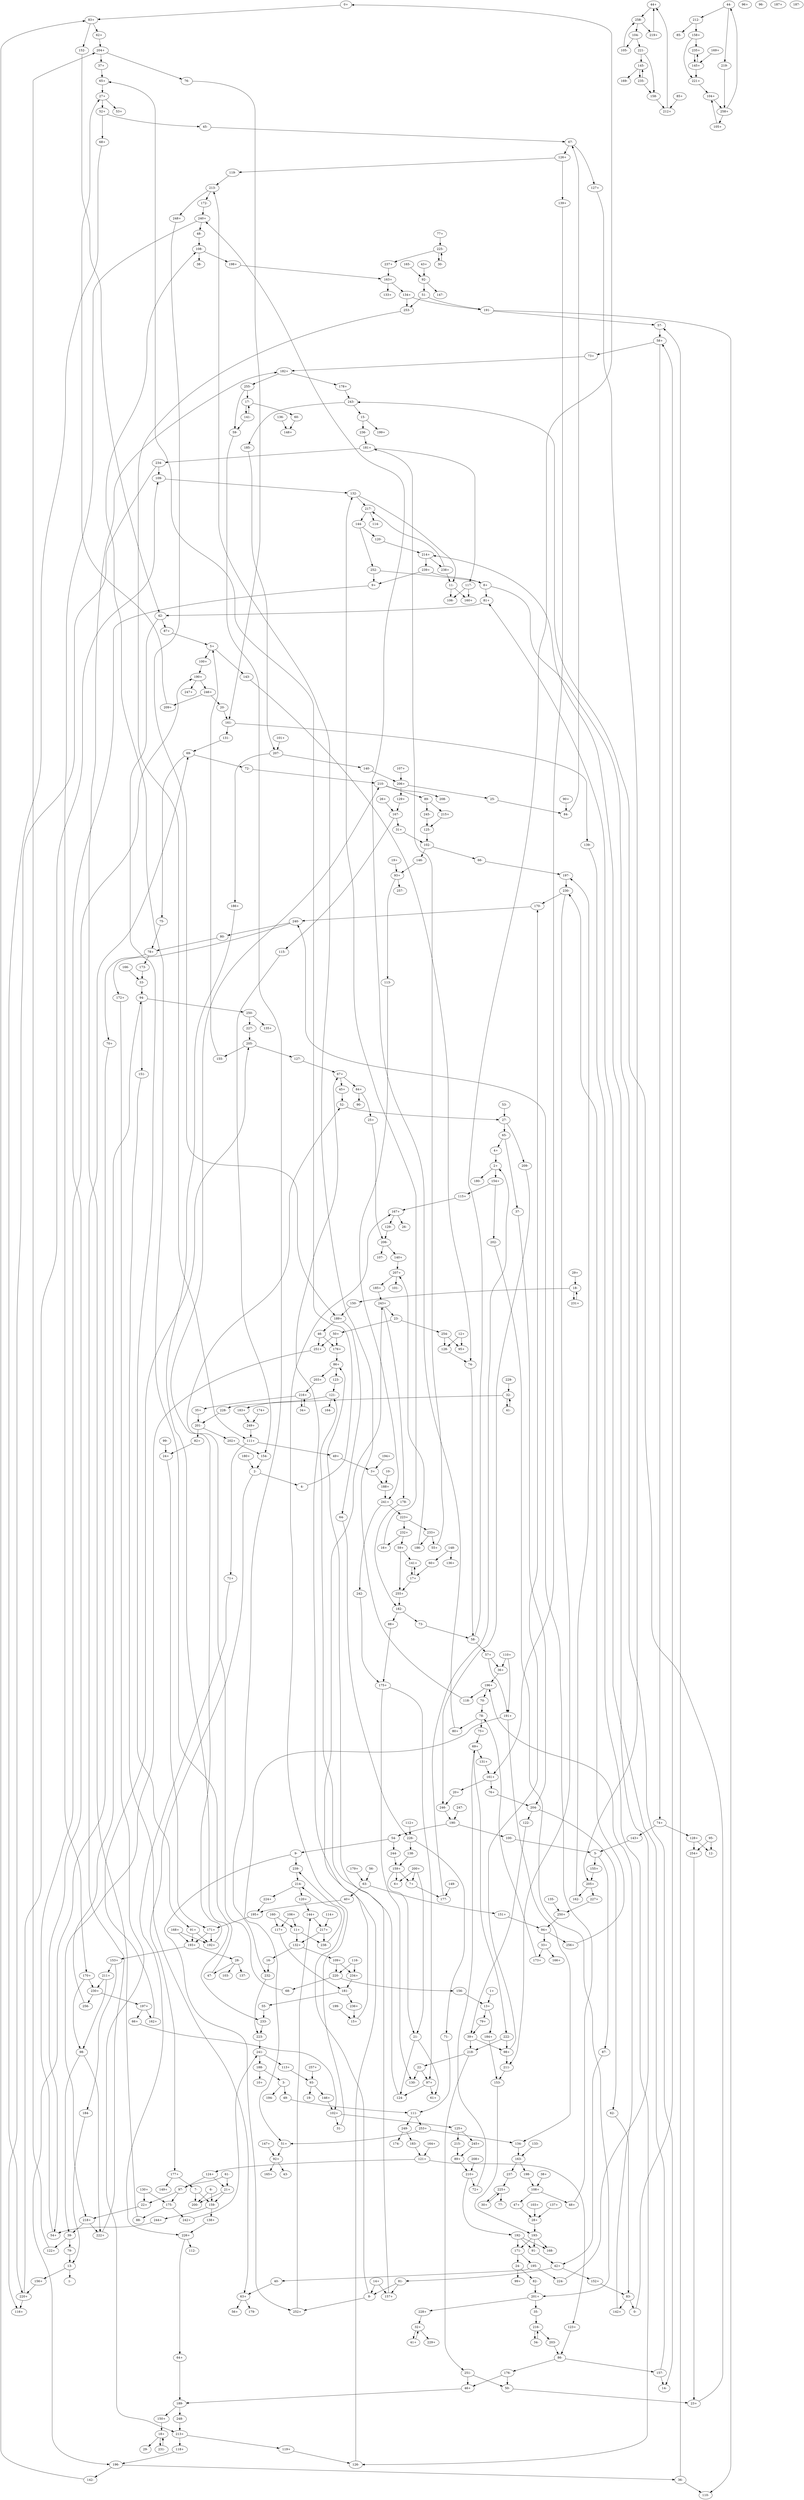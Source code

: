 digraph adj {
graph [k=37]
edge [d=-36]
"0+" [l=98 C=1836]
"0-" [l=98 C=1836]
"1+" [l=4825 C=112791]
"1-" [l=4825 C=112791]
"2+" [l=38 C=110]
"2-" [l=38 C=110]
"3+" [l=37 C=83]
"3-" [l=37 C=83]
"4+" [l=119 C=2108]
"4-" [l=119 C=2108]
"5+" [l=39 C=129]
"5-" [l=39 C=129]
"6+" [l=1548 C=33336]
"6-" [l=1548 C=33336]
"7+" [l=39 C=39]
"7-" [l=39 C=39]
"8+" [l=236 C=4461]
"8-" [l=236 C=4461]
"9+" [l=64 C=625]
"9-" [l=64 C=625]
"10+" [l=945 C=18948]
"10-" [l=945 C=18948]
"11+" [l=85 C=662]
"11-" [l=85 C=662]
"12+" [l=6490 C=144583]
"12-" [l=6490 C=144583]
"13+" [l=41 C=398]
"13-" [l=41 C=398]
"14+" [l=2810 C=64494]
"14-" [l=2810 C=64494]
"15+" [l=41 C=165]
"15-" [l=41 C=165]
"16+" [l=108 C=1277]
"16-" [l=108 C=1277]
"17+" [l=37 C=141]
"17-" [l=37 C=141]
"18+" [l=78 C=3319]
"18-" [l=78 C=3319]
"19+" [l=107 C=926]
"19-" [l=107 C=926]
"20+" [l=91 C=1029]
"20-" [l=91 C=1029]
"21+" [l=78 C=299]
"21-" [l=78 C=299]
"22+" [l=3494 C=79368]
"22-" [l=3494 C=79368]
"23+" [l=37 C=29]
"23-" [l=37 C=29]
"24+" [l=37 C=80]
"24-" [l=37 C=80]
"25+" [l=74 C=409]
"25-" [l=74 C=409]
"26+" [l=118 C=1347]
"26-" [l=118 C=1347]
"27+" [l=37 C=57]
"27-" [l=37 C=57]
"28+" [l=39 C=154]
"28-" [l=39 C=154]
"29+" [l=7642 C=171547]
"29-" [l=7642 C=171547]
"30+" [l=73 C=800]
"30-" [l=73 C=800]
"31+" [l=102 C=1475]
"31-" [l=102 C=1475]
"32+" [l=37 C=125]
"32-" [l=37 C=125]
"33+" [l=48 C=490]
"33-" [l=48 C=490]
"34+" [l=38 C=131]
"34-" [l=38 C=131]
"35+" [l=1818 C=40832]
"35-" [l=1818 C=40832]
"36+" [l=39 C=81]
"36-" [l=39 C=81]
"37+" [l=61 C=531]
"37-" [l=61 C=531]
"38+" [l=670 C=11081]
"38-" [l=670 C=11081]
"39+" [l=40 C=155]
"39-" [l=40 C=155]
"40+" [l=2217 C=53761]
"40-" [l=2217 C=53761]
"41+" [l=37 C=99]
"41-" [l=37 C=99]
"42+" [l=44 C=294]
"42-" [l=44 C=294]
"43+" [l=192 C=1787]
"43-" [l=192 C=1787]
"44+" [l=41 C=898]
"44-" [l=41 C=898]
"45+" [l=934 C=19735]
"45-" [l=934 C=19735]
"46+" [l=1861 C=49479]
"46-" [l=1861 C=49479]
"47+" [l=37 C=17]
"47-" [l=37 C=17]
"48+" [l=40 C=79]
"48-" [l=40 C=79]
"49+" [l=39 C=130]
"49-" [l=39 C=130]
"50+" [l=38 C=35]
"50-" [l=38 C=35]
"51+" [l=2543 C=56796]
"51-" [l=2543 C=56796]
"52+" [l=37 C=44]
"52-" [l=37 C=44]
"53+" [l=145 C=1904]
"53-" [l=145 C=1904]
"54+" [l=37 C=33]
"54-" [l=37 C=33]
"55+" [l=41 C=107]
"55-" [l=41 C=107]
"56+" [l=1371 C=29432]
"56-" [l=1371 C=29432]
"57+" [l=4194 C=83691]
"57-" [l=4194 C=83691]
"58+" [l=49 C=437]
"58-" [l=49 C=437]
"59+" [l=7062 C=158134]
"59-" [l=7062 C=158134]
"60+" [l=40 C=31]
"60-" [l=40 C=31]
"61+" [l=3142 C=75579]
"61-" [l=3142 C=75579]
"62+" [l=46 C=276]
"62-" [l=46 C=276]
"63+" [l=45 C=222]
"63-" [l=45 C=222]
"64+" [l=51 C=378]
"64-" [l=51 C=378]
"65+" [l=45 C=401]
"65-" [l=45 C=401]
"66+" [l=58 C=371]
"66-" [l=58 C=371]
"67+" [l=43 C=298]
"67-" [l=43 C=298]
"68+" [l=37 C=18]
"68-" [l=37 C=18]
"69+" [l=40 C=140]
"69-" [l=40 C=140]
"70+" [l=47 C=283]
"70-" [l=47 C=283]
"71+" [l=51 C=373]
"71-" [l=51 C=373]
"72+" [l=62 C=287]
"72-" [l=62 C=287]
"73+" [l=42 C=119]
"73-" [l=42 C=119]
"74+" [l=4409 C=95249]
"74-" [l=4409 C=95249]
"75+" [l=783 C=17313]
"75-" [l=783 C=17313]
"76+" [l=71 C=855]
"76-" [l=71 C=855]
"77+" [l=187 C=2247]
"77-" [l=187 C=2247]
"78+" [l=37 C=49]
"78-" [l=37 C=49]
"79+" [l=81 C=781]
"79-" [l=81 C=781]
"80+" [l=328 C=8453]
"80-" [l=328 C=8453]
"81+" [l=2021 C=45443]
"81-" [l=2021 C=45443]
"82+" [l=42 C=310]
"82-" [l=42 C=310]
"83+" [l=39 C=167]
"83-" [l=39 C=167]
"84+" [l=39 C=65]
"84-" [l=39 C=65]
"85+" [l=2077 C=49710]
"85-" [l=2077 C=49710]
"86+" [l=41 C=210]
"86-" [l=41 C=210]
"87+" [l=42 C=96]
"87-" [l=42 C=96]
"88+" [l=313 C=7100]
"88-" [l=313 C=7100]
"89+" [l=97 C=932]
"89-" [l=97 C=932]
"90+" [l=145 C=1384]
"90-" [l=145 C=1384]
"91+" [l=1270 C=30296]
"91-" [l=1270 C=30296]
"92+" [l=39 C=145]
"92-" [l=39 C=145]
"93+" [l=39 C=72]
"93-" [l=39 C=72]
"94+" [l=38 C=129]
"94-" [l=38 C=129]
"95+" [l=1848 C=35101]
"95-" [l=1848 C=35101]
"96+" [l=10589 C=225349]
"96-" [l=10589 C=225349]
"97+" [l=574 C=10079]
"97-" [l=574 C=10079]
"98+" [l=40 C=126]
"98-" [l=40 C=126]
"99+" [l=992 C=23984]
"99-" [l=992 C=23984]
"100+" [l=1058 C=24154]
"100-" [l=1058 C=24154]
"101+" [l=1613 C=32585]
"101-" [l=1613 C=32585]
"102+" [l=59 C=1626]
"102-" [l=59 C=1626]
"103+" [l=12276 C=286333]
"103-" [l=12276 C=286333]
"104+" [l=41 C=795]
"104-" [l=41 C=795]
"105+" [l=73 C=1083]
"105-" [l=73 C=1083]
"106+" [l=5018 C=115388]
"106-" [l=5018 C=115388]
"107+" [l=1379 C=28767]
"107-" [l=1379 C=28767]
"108+" [l=40 C=153]
"108-" [l=40 C=153]
"109+" [l=39 C=87]
"109-" [l=39 C=87]
"110+" [l=74 C=873]
"110-" [l=74 C=873]
"111+" [l=37 C=57]
"111-" [l=37 C=57]
"112+" [l=663 C=12256]
"112-" [l=663 C=12256]
"113+" [l=73 C=694]
"113-" [l=73 C=694]
"114+" [l=114 C=905]
"114-" [l=114 C=905]
"115+" [l=1874 C=38503]
"115-" [l=1874 C=38503]
"116+" [l=148 C=1806]
"116-" [l=148 C=1806]
"117+" [l=156 C=2123]
"117-" [l=156 C=2123]
"118+" [l=73 C=783]
"118-" [l=73 C=783]
"119+" [l=174 C=3085]
"119-" [l=174 C=3085]
"120+" [l=1922 C=41571]
"120-" [l=1922 C=41571]
"121+" [l=39 C=161]
"121-" [l=39 C=161]
"122+" [l=4583 C=111671]
"122-" [l=4583 C=111671]
"123+" [l=38 C=49]
"123-" [l=38 C=49]
"124+" [l=2330 C=53219]
"124-" [l=2330 C=53219]
"125+" [l=3535 C=78963]
"125-" [l=3535 C=78963]
"126+" [l=37 C=30]
"126-" [l=37 C=30]
"127+" [l=88 C=788]
"127-" [l=88 C=788]
"128+" [l=254 C=3275]
"128-" [l=254 C=3275]
"129+" [l=84 C=1024]
"129-" [l=84 C=1024]
"130+" [l=11268 C=246420]
"130-" [l=11268 C=246420]
"131+" [l=43 C=170]
"131-" [l=43 C=170]
"132+" [l=38 C=67]
"132-" [l=38 C=67]
"133+" [l=990 C=21098]
"133-" [l=990 C=21098]
"134+" [l=37 C=21]
"134-" [l=37 C=21]
"135+" [l=1611 C=35346]
"135-" [l=1611 C=35346]
"136+" [l=7432 C=146658]
"136-" [l=7432 C=146658]
"137+" [l=245 C=2132]
"137-" [l=245 C=2132]
"138+" [l=51 C=362]
"138-" [l=51 C=362]
"139+" [l=38 C=33]
"139-" [l=38 C=33]
"140+" [l=623 C=14919]
"140-" [l=623 C=14919]
"141+" [l=37 C=142]
"141-" [l=37 C=142]
"142+" [l=64 C=811]
"142-" [l=64 C=811]
"143+" [l=39 C=84]
"143-" [l=39 C=84]
"144+" [l=38 C=33]
"144-" [l=38 C=33]
"145+" [l=59 C=1455]
"145-" [l=59 C=1455]
"146+" [l=727 C=13605]
"146-" [l=727 C=13605]
"147+" [l=1980 C=47967]
"147-" [l=1980 C=47967]
"148+" [l=480 C=9171]
"148-" [l=480 C=9171]
"149+" [l=2306 C=59566]
"149-" [l=2306 C=59566]
"150+" [l=567 C=9421]
"150-" [l=567 C=9421]
"151+" [l=108 C=1305]
"151-" [l=108 C=1305]
"152+" [l=3149 C=67802]
"152-" [l=3149 C=67802]
"153+" [l=38 C=136]
"153-" [l=38 C=136]
"154+" [l=39 C=72]
"154-" [l=39 C=72]
"155+" [l=156 C=1740]
"155-" [l=156 C=1740]
"156+" [l=117 C=1756]
"156-" [l=117 C=1756]
"157+" [l=670 C=9929]
"157-" [l=670 C=9929]
"158+" [l=61 C=2724]
"158-" [l=61 C=2724]
"159+" [l=38 C=60]
"159-" [l=38 C=60]
"160+" [l=2799 C=57581]
"160-" [l=2799 C=57581]
"161+" [l=43 C=287]
"161-" [l=43 C=287]
"162+" [l=99 C=1030]
"162-" [l=99 C=1030]
"163+" [l=37 C=55]
"163-" [l=37 C=55]
"164+" [l=1638 C=38536]
"164-" [l=1638 C=38536]
"165+" [l=3225 C=78322]
"165-" [l=3225 C=78322]
"166+" [l=6470 C=136171]
"166-" [l=6470 C=136171]
"167+" [l=43 C=124]
"167-" [l=43 C=124]
"168+" [l=3543 C=72836]
"168-" [l=3543 C=72836]
"169+" [l=3878 C=96810]
"169-" [l=3878 C=96810]
"170+" [l=40 C=126]
"170-" [l=40 C=126]
"171+" [l=37 C=109]
"171-" [l=37 C=109]
"172+" [l=1309 C=31602]
"172-" [l=1309 C=31602]
"173+" [l=73 C=766]
"173-" [l=73 C=766]
"174+" [l=459 C=7329]
"174-" [l=459 C=7329]
"175+" [l=38 C=125]
"175-" [l=38 C=125]
"176+" [l=73 C=804]
"176-" [l=73 C=804]
"177+" [l=38 C=52]
"177-" [l=38 C=52]
"178+" [l=40 C=84]
"178-" [l=40 C=84]
"179+" [l=104 C=1139]
"179-" [l=104 C=1139]
"180+" [l=2309 C=50370]
"180-" [l=2309 C=50370]
"181+" [l=47 C=717]
"181-" [l=47 C=717]
"182+" [l=37 C=31]
"182-" [l=37 C=31]
"183+" [l=37 C=28]
"183-" [l=37 C=28]
"184+" [l=91 C=1422]
"184-" [l=91 C=1422]
"185+" [l=482 C=9133]
"185-" [l=482 C=9133]
"186+" [l=360 C=5889]
"186-" [l=360 C=5889]
"187+" [l=1942 C=37769]
"187-" [l=1942 C=37769]
"188+" [l=38 C=234]
"188-" [l=38 C=234]
"189+" [l=44 C=289]
"189-" [l=44 C=289]
"190+" [l=38 C=104]
"190-" [l=38 C=104]
"191+" [l=2594 C=66537]
"191-" [l=2594 C=66537]
"192+" [l=220 C=2857]
"192-" [l=220 C=2857]
"193+" [l=37 C=129]
"193-" [l=37 C=129]
"194+" [l=3559 C=71669]
"194-" [l=3559 C=71669]
"195+" [l=37 C=35]
"195-" [l=37 C=35]
"196+" [l=44 C=449]
"196-" [l=44 C=449]
"197+" [l=61 C=487]
"197-" [l=61 C=487]
"198+" [l=74 C=855]
"198-" [l=74 C=855]
"199+" [l=1637 C=32803]
"199-" [l=1637 C=32803]
"200+" [l=238 C=3039]
"200-" [l=238 C=3039]
"201+" [l=37 C=56]
"201-" [l=37 C=56]
"202+" [l=87 C=895]
"202-" [l=87 C=895]
"203+" [l=376 C=5253]
"203-" [l=376 C=5253]
"204+" [l=42 C=284]
"204-" [l=42 C=284]
"205+" [l=41 C=214]
"205-" [l=41 C=214]
"206+" [l=43 C=227]
"206-" [l=43 C=227]
"207+" [l=54 C=761]
"207-" [l=54 C=761]
"208+" [l=88 C=683]
"208-" [l=88 C=683]
"209+" [l=90 C=925]
"209-" [l=90 C=925]
"210+" [l=40 C=93]
"210-" [l=40 C=93]
"211+" [l=38 C=88]
"211-" [l=38 C=88]
"212+" [l=38 C=300]
"212-" [l=38 C=300]
"213+" [l=37 C=36]
"213-" [l=37 C=36]
"214+" [l=40 C=98]
"214-" [l=40 C=98]
"215+" [l=57 C=143]
"215-" [l=57 C=143]
"216+" [l=38 C=156]
"216-" [l=38 C=156]
"217+" [l=44 C=213]
"217-" [l=44 C=213]
"218+" [l=38 C=77]
"218-" [l=38 C=77]
"219+" [l=73 C=938]
"219-" [l=73 C=938]
"220+" [l=37 C=35]
"220-" [l=37 C=35]
"221+" [l=41 C=673]
"221-" [l=41 C=673]
"222+" [l=184 C=2677]
"222-" [l=184 C=2677]
"223+" [l=37 C=117]
"223-" [l=37 C=117]
"224+" [l=4876 C=117225]
"224-" [l=4876 C=117225]
"225+" [l=44 C=492]
"225-" [l=44 C=492]
"226+" [l=44 C=399]
"226-" [l=44 C=399]
"227+" [l=39 C=30]
"227-" [l=39 C=30]
"228+" [l=3080 C=72692]
"228-" [l=3080 C=72692]
"229+" [l=404 C=8678]
"229-" [l=404 C=8678]
"230+" [l=37 C=43]
"230-" [l=37 C=43]
"231+" [l=46 C=497]
"231-" [l=46 C=497]
"232+" [l=59 C=1232]
"232-" [l=59 C=1232]
"233+" [l=37 C=55]
"233-" [l=37 C=55]
"234+" [l=102 C=1132]
"234-" [l=102 C=1132]
"235+" [l=56 C=527]
"235-" [l=56 C=527]
"236+" [l=3026 C=60870]
"236-" [l=3026 C=60870]
"237+" [l=1448 C=34440]
"237-" [l=1448 C=34440]
"238+" [l=1288 C=31398]
"238-" [l=1288 C=31398]
"239+" [l=686 C=15438]
"239-" [l=686 C=15438]
"240+" [l=37 C=52]
"240-" [l=37 C=52]
"241+" [l=37 C=143]
"241-" [l=37 C=143]
"242+" [l=141 C=1789]
"242-" [l=141 C=1789]
"243+" [l=37 C=52]
"243-" [l=37 C=52]
"244+" [l=64 C=345]
"244-" [l=64 C=345]
"245+" [l=56 C=94]
"245-" [l=56 C=94]
"246+" [l=37 C=39]
"246-" [l=37 C=39]
"247+" [l=911 C=22465]
"247-" [l=911 C=22465]
"248+" [l=1274 C=32259]
"248-" [l=1274 C=32259]
"249+" [l=39 C=115]
"249-" [l=39 C=115]
"250+" [l=37 C=38]
"250-" [l=37 C=38]
"251+" [l=40 C=58]
"251-" [l=40 C=58]
"252+" [l=1325 C=32282]
"252-" [l=1325 C=32282]
"253+" [l=41 C=74]
"253-" [l=41 C=74]
"254+" [l=40 C=39]
"254-" [l=40 C=39]
"255+" [l=2321 C=52049]
"255-" [l=2321 C=52049]
"256+" [l=118 C=2438]
"256-" [l=118 C=2438]
"257+" [l=2482 C=59601]
"257-" [l=2482 C=59601]
"258+" [l=37 C=197]
"258-" [l=37 C=197]
"0+" -> "83+"
"0-" -> "58+"
"1+" -> "13+"
"2+" -> "154+"
"2+" -> "180-"
"2-" -> "4-"
"2-" -> "177+"
"3+" -> "188+"
"3-" -> "49-"
"3-" -> "194-"
"4+" -> "2+"
"4-" -> "65+"
"5+" -> "100+"
"5+" -> "143-"
"5-" -> "87-"
"5-" -> "155+"
"6-" -> "159-"
"6-" -> "200-"
"7+" -> "177-"
"7-" -> "159-"
"7-" -> "200-"
"8+" -> "14-"
"8+" -> "81+"
"8-" -> "239-"
"8-" -> "252+"
"9+" -> "54+"
"9-" -> "239-"
"9-" -> "252+"
"10-" -> "188+"
"11+" -> "132+"
"11+" -> "238-"
"11-" -> "106-"
"11-" -> "160+"
"12+" -> "95+"
"12+" -> "128-"
"13+" -> "79+"
"13+" -> "184+"
"13-" -> "1-"
"13-" -> "156+"
"14+" -> "8-"
"14+" -> "157+"
"15+" -> "243+"
"15-" -> "199+"
"15-" -> "236-"
"16+" -> "132-"
"16-" -> "232-"
"17+" -> "141+"
"17+" -> "255+"
"17-" -> "60-"
"17-" -> "141-"
"18+" -> "29-"
"18+" -> "231-"
"18-" -> "150-"
"18-" -> "231+"
"19+" -> "93+"
"20+" -> "246-"
"20-" -> "161-"
"21+" -> "159-"
"21+" -> "200-"
"21-" -> "61+"
"21-" -> "124-"
"22+" -> "218+"
"22-" -> "97+"
"22-" -> "130-"
"23+" -> "243-"
"23-" -> "50+"
"23-" -> "254-"
"24+" -> "171+"
"24-" -> "82-"
"24-" -> "99+"
"25+" -> "206-"
"25-" -> "84-"
"26+" -> "167-"
"27+" -> "52+"
"27+" -> "53+"
"27-" -> "65-"
"27-" -> "209-"
"28+" -> "193-"
"28-" -> "47-"
"28-" -> "103-"
"28-" -> "137-"
"29+" -> "18-"
"30+" -> "225+"
"30-" -> "225-"
"31+" -> "102-"
"31-" -> "167+"
"32+" -> "41+"
"32+" -> "229+"
"32-" -> "41-"
"32-" -> "228-"
"33+" -> "166+"
"33+" -> "173+"
"33-" -> "94-"
"34+" -> "216+"
"34-" -> "216-"
"35+" -> "201-"
"35-" -> "216-"
"36+" -> "196+"
"36-" -> "57-"
"36-" -> "110-"
"37+" -> "65+"
"37-" -> "204-"
"38+" -> "108+"
"39+" -> "98+"
"39+" -> "218-"
"39-" -> "79-"
"39-" -> "122+"
"40+" -> "195+"
"40-" -> "63+"
"41+" -> "32+"
"41-" -> "32-"
"42+" -> "81-"
"42+" -> "152+"
"42-" -> "87+"
"42-" -> "91+"
"43+" -> "92-"
"44+" -> "258-"
"44-" -> "212-"
"44-" -> "219-"
"45+" -> "52-"
"45-" -> "67-"
"46+" -> "189-"
"46-" -> "176+"
"46-" -> "251+"
"47+" -> "28+"
"47-" -> "108-"
"48+" -> "240-"
"48-" -> "108-"
"49+" -> "3+"
"49-" -> "111-"
"50+" -> "176+"
"50+" -> "251+"
"50-" -> "23+"
"51+" -> "92+"
"51-" -> "191-"
"51-" -> "253-"
"52+" -> "45-"
"52+" -> "68+"
"52-" -> "27-"
"53-" -> "27-"
"54+" -> "190+"
"54-" -> "9-"
"54-" -> "244-"
"55+" -> "181+"
"55-" -> "233-"
"56-" -> "63-"
"57+" -> "36+"
"57+" -> "191+"
"57-" -> "58+"
"58+" -> "73+"
"58+" -> "74+"
"58-" -> "0+"
"58-" -> "57+"
"59+" -> "141+"
"59+" -> "255+"
"59-" -> "232-"
"60+" -> "17+"
"60-" -> "148+"
"61-" -> "21+"
"61-" -> "97-"
"62+" -> "204+"
"62-" -> "83-"
"63+" -> "56+"
"63+" -> "179-"
"63-" -> "40+"
"63-" -> "151+"
"64+" -> "189-"
"64-" -> "226-"
"65+" -> "27+"
"65-" -> "4+"
"65-" -> "37-"
"66+" -> "102+"
"66-" -> "197-"
"67+" -> "45+"
"67+" -> "84+"
"67-" -> "126+"
"67-" -> "127+"
"68+" -> "220+"
"68-" -> "52-"
"69+" -> "131+"
"69+" -> "222-"
"69-" -> "72-"
"69-" -> "75-"
"70+" -> "196-"
"70-" -> "78-"
"71+" -> "226+"
"71-" -> "111-"
"72+" -> "69+"
"72-" -> "210-"
"73+" -> "182+"
"73-" -> "58-"
"74+" -> "128+"
"74+" -> "143+"
"74-" -> "58-"
"75+" -> "69+"
"75-" -> "78+"
"76+" -> "204-"
"76-" -> "161-"
"77+" -> "225-"
"78+" -> "70+"
"78+" -> "173-"
"78-" -> "75+"
"78-" -> "80+"
"79+" -> "39+"
"79-" -> "13-"
"80+" -> "240+"
"80-" -> "78+"
"81+" -> "42-"
"81-" -> "8-"
"81-" -> "157+"
"82+" -> "24+"
"82-" -> "201+"
"83+" -> "62+"
"83+" -> "152-"
"83-" -> "0-"
"83-" -> "142+"
"84+" -> "25+"
"84+" -> "90-"
"84-" -> "67-"
"85+" -> "212+"
"86+" -> "123-"
"86+" -> "203+"
"86-" -> "157-"
"86-" -> "176-"
"87+" -> "5+"
"87-" -> "42+"
"88+" -> "175+"
"88-" -> "182+"
"89+" -> "210+"
"89-" -> "215+"
"89-" -> "245-"
"90+" -> "84-"
"91+" -> "192+"
"91+" -> "193+"
"91-" -> "42+"
"92+" -> "43-"
"92+" -> "165+"
"92-" -> "51-"
"92-" -> "147-"
"93+" -> "113-"
"93+" -> "257-"
"93-" -> "19-"
"93-" -> "146+"
"94+" -> "33+"
"94+" -> "256+"
"94-" -> "151-"
"94-" -> "250-"
"95-" -> "12-"
"95-" -> "254+"
"97+" -> "61+"
"97+" -> "124-"
"97-" -> "22+"
"97-" -> "175-"
"98+" -> "170-"
"98+" -> "211-"
"98-" -> "39-"
"98-" -> "222+"
"99-" -> "24+"
"100+" -> "190+"
"100-" -> "5-"
"101+" -> "207-"
"102+" -> "31-"
"102+" -> "125+"
"102-" -> "66-"
"102-" -> "146-"
"103+" -> "28+"
"104+" -> "258+"
"104-" -> "105-"
"104-" -> "221-"
"105+" -> "104+"
"105-" -> "258-"
"106+" -> "11+"
"106+" -> "117+"
"107+" -> "206+"
"108+" -> "47+"
"108+" -> "48+"
"108-" -> "38-"
"108-" -> "198+"
"109+" -> "220-"
"109+" -> "234+"
"109-" -> "132-"
"110+" -> "36+"
"110+" -> "191+"
"111+" -> "49+"
"111+" -> "71+"
"111-" -> "249-"
"111-" -> "253+"
"112+" -> "226-"
"113+" -> "93-"
"113-" -> "241+"
"114+" -> "217+"
"115+" -> "167+"
"115-" -> "154-"
"116-" -> "220-"
"116-" -> "234+"
"117+" -> "181-"
"117-" -> "106-"
"117-" -> "160+"
"118+" -> "196-"
"118-" -> "213-"
"119+" -> "126-"
"119-" -> "213-"
"120+" -> "144+"
"120-" -> "214+"
"121+" -> "123+"
"121+" -> "124+"
"121-" -> "164-"
"121-" -> "183+"
"122+" -> "204+"
"122-" -> "39+"
"123+" -> "86-"
"123-" -> "121-"
"124+" -> "21+"
"124+" -> "97-"
"124-" -> "121-"
"125+" -> "215-"
"125+" -> "245+"
"125-" -> "102-"
"126+" -> "119-"
"126+" -> "139+"
"126-" -> "67+"
"127+" -> "205+"
"127-" -> "67+"
"128+" -> "12-"
"128+" -> "254+"
"128-" -> "74-"
"129+" -> "167-"
"129-" -> "206-"
"130+" -> "22+"
"130+" -> "175-"
"131+" -> "161+"
"131-" -> "69-"
"132+" -> "16-"
"132+" -> "109+"
"132-" -> "11-"
"132-" -> "217-"
"133-" -> "163-"
"134+" -> "191-"
"134+" -> "253-"
"134-" -> "163-"
"135-" -> "250+"
"136-" -> "148+"
"137+" -> "28+"
"138+" -> "226+"
"138-" -> "159+"
"139+" -> "161+"
"139-" -> "126-"
"140+" -> "207+"
"140-" -> "206+"
"141+" -> "17+"
"141-" -> "17-"
"141-" -> "59-"
"142+" -> "196+"
"142-" -> "83+"
"143+" -> "5-"
"143-" -> "74-"
"144+" -> "217+"
"144-" -> "120-"
"144-" -> "252-"
"145+" -> "221+"
"145+" -> "235+"
"145-" -> "169-"
"145-" -> "235-"
"146+" -> "102+"
"146-" -> "93+"
"147+" -> "92+"
"148-" -> "60+"
"148-" -> "136+"
"149-" -> "177-"
"150+" -> "18+"
"150-" -> "189+"
"151+" -> "94+"
"151-" -> "63+"
"152+" -> "83-"
"152-" -> "42-"
"153+" -> "184-"
"153+" -> "211+"
"153-" -> "193-"
"154+" -> "115+"
"154+" -> "202-"
"154-" -> "2-"
"155+" -> "205+"
"155-" -> "5+"
"156+" -> "220+"
"156-" -> "13+"
"157+" -> "86+"
"157-" -> "14-"
"157-" -> "81+"
"158+" -> "221+"
"158+" -> "235+"
"158-" -> "212+"
"159+" -> "6+"
"159+" -> "7+"
"159+" -> "21-"
"159-" -> "138+"
"159-" -> "244+"
"160-" -> "11+"
"160-" -> "117+"
"161+" -> "20+"
"161+" -> "76+"
"161-" -> "131-"
"161-" -> "139-"
"162+" -> "205-"
"162-" -> "197-"
"163+" -> "133+"
"163+" -> "134+"
"163-" -> "198-"
"163-" -> "237-"
"164+" -> "121+"
"165-" -> "92-"
"166-" -> "33-"
"167+" -> "26-"
"167+" -> "129-"
"167-" -> "31+"
"167-" -> "115-"
"168+" -> "192+"
"168+" -> "193+"
"169+" -> "145+"
"170+" -> "98-"
"170+" -> "230+"
"170-" -> "240-"
"171+" -> "192+"
"171+" -> "193+"
"171-" -> "24-"
"171-" -> "195-"
"172+" -> "213+"
"172-" -> "240+"
"173+" -> "78-"
"173-" -> "33-"
"174+" -> "249+"
"175+" -> "97+"
"175+" -> "130-"
"175-" -> "88-"
"175-" -> "242+"
"176+" -> "86+"
"176-" -> "46+"
"176-" -> "50-"
"177+" -> "7-"
"177+" -> "149+"
"177-" -> "2+"
"178+" -> "243-"
"178-" -> "182-"
"179+" -> "63-"
"180+" -> "2-"
"181+" -> "117-"
"181+" -> "234-"
"181-" -> "55-"
"181-" -> "236+"
"182+" -> "178+"
"182+" -> "255-"
"182-" -> "73-"
"182-" -> "88+"
"183+" -> "249+"
"183-" -> "121+"
"184+" -> "153-"
"184-" -> "13-"
"185+" -> "243+"
"185-" -> "207-"
"186+" -> "233-"
"186-" -> "207+"
"188+" -> "241+"
"188-" -> "3-"
"188-" -> "10+"
"189+" -> "46-"
"189+" -> "64-"
"189-" -> "150+"
"189-" -> "248-"
"190+" -> "246+"
"190+" -> "247+"
"190-" -> "54-"
"190-" -> "100-"
"191+" -> "51+"
"191+" -> "134-"
"191-" -> "57-"
"191-" -> "110-"
"192+" -> "210-"
"192-" -> "91-"
"192-" -> "168-"
"192-" -> "171-"
"193+" -> "28-"
"193+" -> "153+"
"193-" -> "91-"
"193-" -> "168-"
"193-" -> "171-"
"194+" -> "3+"
"195+" -> "171+"
"195-" -> "40-"
"195-" -> "224-"
"196+" -> "70-"
"196+" -> "118-"
"196-" -> "36-"
"196-" -> "142-"
"197+" -> "66+"
"197+" -> "162+"
"197-" -> "230-"
"198+" -> "163+"
"198-" -> "108+"
"199-" -> "15+"
"200+" -> "6+"
"200+" -> "7+"
"200+" -> "21-"
"201+" -> "35-"
"201+" -> "228+"
"201-" -> "82+"
"201-" -> "202+"
"202+" -> "154-"
"202-" -> "201+"
"203+" -> "216+"
"203-" -> "86-"
"204+" -> "37+"
"204+" -> "76-"
"204-" -> "62-"
"204-" -> "122-"
"205+" -> "162-"
"205+" -> "227+"
"205-" -> "127-"
"205-" -> "155-"
"206+" -> "25-"
"206+" -> "129+"
"206-" -> "107-"
"206-" -> "140+"
"207+" -> "101-"
"207+" -> "185+"
"207-" -> "140-"
"207-" -> "186+"
"208+" -> "210+"
"209+" -> "27+"
"209-" -> "246-"
"210+" -> "72+"
"210+" -> "192-"
"210-" -> "89-"
"210-" -> "208-"
"211+" -> "98-"
"211+" -> "230+"
"211-" -> "153-"
"212+" -> "44+"
"212-" -> "85-"
"212-" -> "158+"
"213+" -> "118+"
"213+" -> "119+"
"213-" -> "172-"
"213-" -> "248+"
"214+" -> "238+"
"214+" -> "239+"
"214-" -> "120+"
"214-" -> "224+"
"215+" -> "125-"
"215-" -> "89+"
"216+" -> "34+"
"216+" -> "35+"
"216-" -> "34-"
"216-" -> "203-"
"217+" -> "132+"
"217+" -> "238-"
"217-" -> "114-"
"217-" -> "144-"
"218+" -> "39-"
"218+" -> "222+"
"218-" -> "22-"
"218-" -> "251-"
"219+" -> "44+"
"219-" -> "258+"
"220+" -> "109-"
"220+" -> "116+"
"220-" -> "68-"
"220-" -> "156-"
"221+" -> "104+"
"221-" -> "145-"
"221-" -> "158-"
"222+" -> "69-"
"222-" -> "98+"
"222-" -> "218-"
"223+" -> "232+"
"223+" -> "233+"
"223-" -> "241-"
"224+" -> "195+"
"224-" -> "214+"
"225+" -> "30+"
"225+" -> "77-"
"225-" -> "30-"
"225-" -> "237+"
"226+" -> "64+"
"226+" -> "112-"
"226-" -> "71-"
"226-" -> "138-"
"227+" -> "250+"
"227-" -> "205-"
"228+" -> "32+"
"228-" -> "201-"
"229-" -> "32-"
"230+" -> "197+"
"230+" -> "256-"
"230-" -> "170-"
"230-" -> "211-"
"231+" -> "18-"
"231-" -> "18+"
"232+" -> "16+"
"232+" -> "59+"
"232-" -> "223-"
"233+" -> "55+"
"233+" -> "186-"
"233-" -> "223-"
"234+" -> "181-"
"234-" -> "109-"
"234-" -> "116+"
"235+" -> "145+"
"235-" -> "145-"
"235-" -> "158-"
"236+" -> "15+"
"236-" -> "181+"
"237+" -> "163+"
"237-" -> "225+"
"238+" -> "11-"
"238+" -> "217-"
"238-" -> "214-"
"239+" -> "8+"
"239+" -> "9+"
"239-" -> "214-"
"240+" -> "48-"
"240+" -> "170+"
"240-" -> "80-"
"240-" -> "172+"
"241+" -> "223+"
"241+" -> "242-"
"241-" -> "113+"
"241-" -> "188-"
"242+" -> "241-"
"242-" -> "175+"
"243+" -> "23-"
"243+" -> "178-"
"243-" -> "15-"
"243-" -> "185-"
"244+" -> "54+"
"244-" -> "159+"
"245+" -> "89+"
"245-" -> "125-"
"246+" -> "20-"
"246+" -> "209+"
"246-" -> "190-"
"247-" -> "190-"
"248+" -> "189+"
"248-" -> "213+"
"249+" -> "111+"
"249-" -> "174-"
"249-" -> "183-"
"250+" -> "94+"
"250-" -> "135+"
"250-" -> "227-"
"251+" -> "218+"
"251-" -> "46+"
"251-" -> "50-"
"252+" -> "144+"
"252-" -> "8+"
"252-" -> "9+"
"253+" -> "51+"
"253+" -> "134-"
"253-" -> "111+"
"254+" -> "23+"
"254-" -> "95+"
"254-" -> "128-"
"255+" -> "182-"
"255-" -> "17-"
"255-" -> "59-"
"256+" -> "230-"
"256-" -> "94-"
"257+" -> "93-"
"258+" -> "44-"
"258+" -> "105+"
"258-" -> "104-"
"258-" -> "219+"
}
